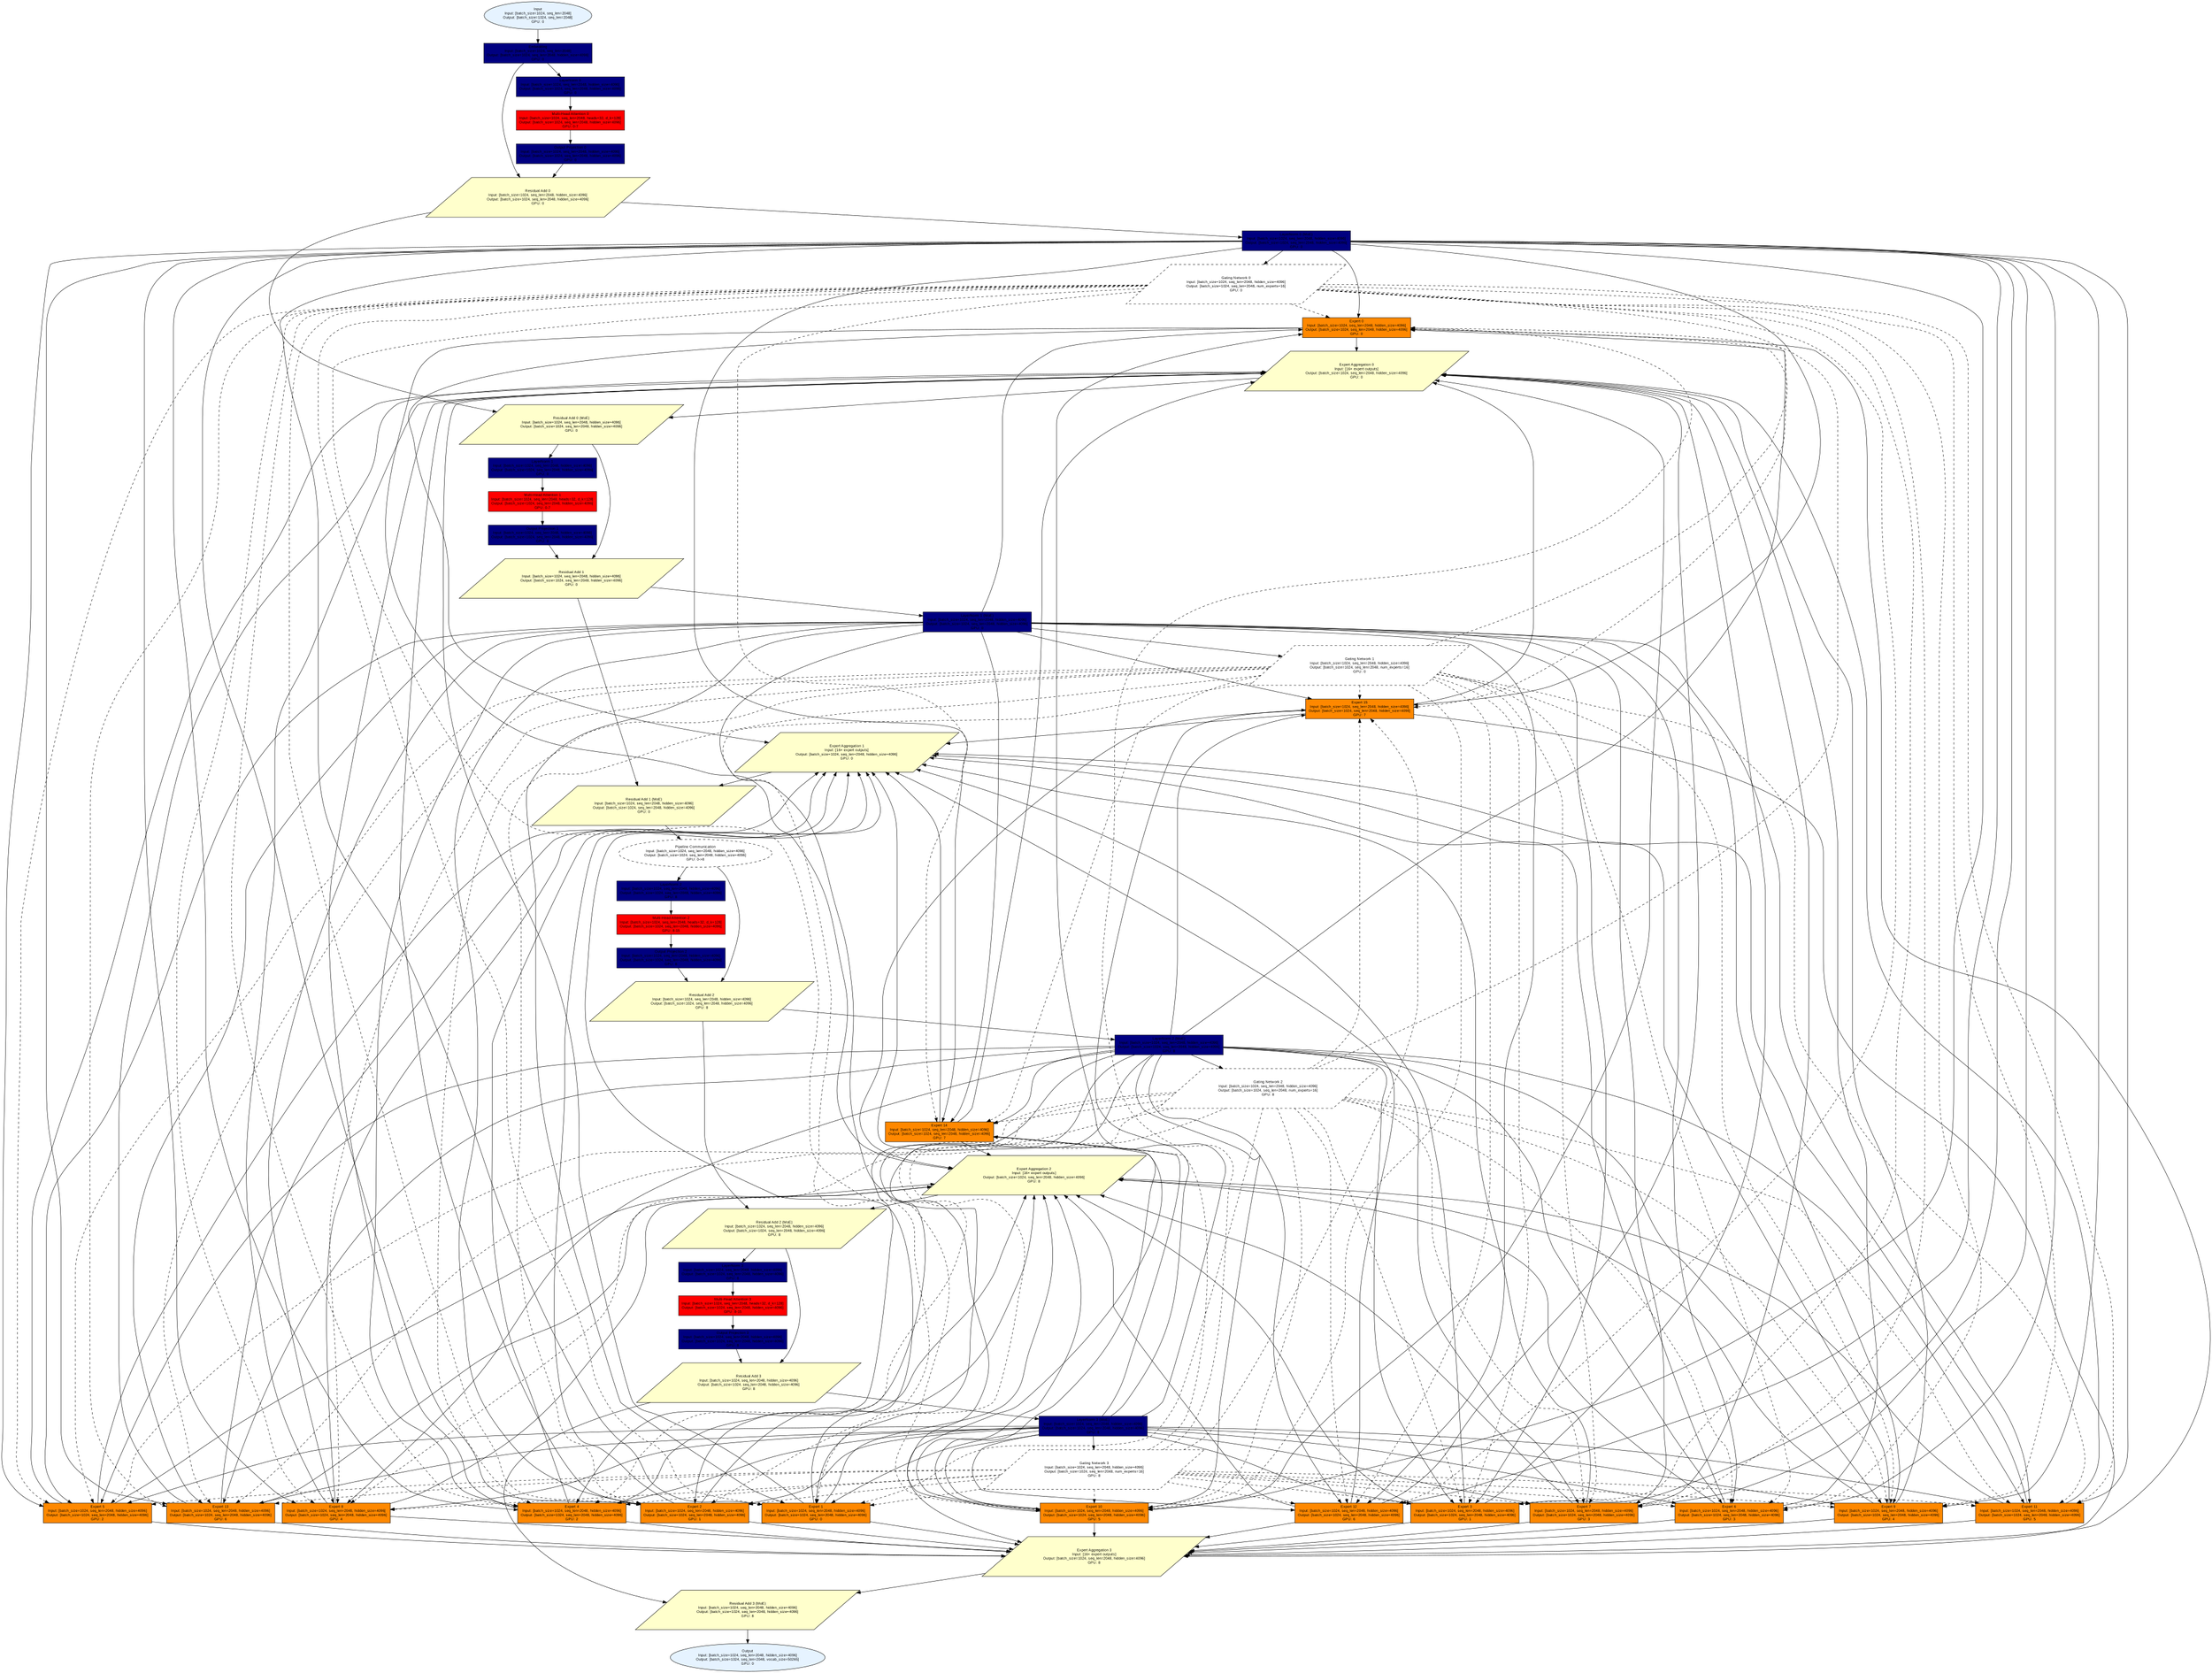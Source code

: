 digraph baseline_hybrid_tp_pp {
    graph [comment="Baseline Hybrid TP=8, PP=2 Complete Model DAG - 16 GPUs", rankdir=TB, size="25,35"]
    node [fontname="Arial", fontsize=10, shape=ellipse, style=filled]
    
    // Input and Output nodes
    input [fillcolor="#e6f3ff", label="Input\nInput: [batch_size=1024, seq_len=2048]\nOutput: [batch_size=1024, seq_len=2048]\nGPU: 0", shape=ellipse]
    output [fillcolor="#e6f3ff", label="Output\nInput: [batch_size=1024, seq_len=2048, hidden_size=4096]\nOutput: [batch_size=1024, seq_len=2048, vocab_size=50265]\nGPU: 0", shape=ellipse]
    
    // Pipeline Stage 0 (GPUs 0-7) - Layers 0 and 1
    embedding [fillcolor="#000080", label="Embedding\nInput: [batch_size=1024, seq_len=2048]\nOutput: [batch_size=1024, seq_len=2048, hidden_size=4096]\nGPU: 0", shape=rectangle]
    
    // Layer 0 - Stage 0
    ln1_0 [fillcolor="#000080", label="LayerNorm 0\nInput: [batch_size=1024, seq_len=2048, hidden_size=4096]\nOutput: [batch_size=1024, seq_len=2048, hidden_size=4096]\nGPU: 0", shape=rectangle]
    attention_0 [fillcolor="#ff0000", label="Multi-Head Attention 0\nInput: [batch_size=1024, seq_len=2048, heads=32, d_k=128]\nOutput: [batch_size=1024, seq_len=2048, hidden_size=4096]\nGPU: 0-7", shape=rectangle]
    out_proj_0 [fillcolor="#000080", label="Output Projection 0\nInput: [batch_size=1024, seq_len=2048, hidden_size=4096]\nOutput: [batch_size=1024, seq_len=2048, hidden_size=4096]\nGPU: 0", shape=rectangle]
    residual1_0 [fillcolor="#ffffcc", label="Residual Add 0\nInput: [batch_size=1024, seq_len=2048, hidden_size=4096]\nOutput: [batch_size=1024, seq_len=2048, hidden_size=4096]\nGPU: 0", shape=parallelogram]
    
    // MoE Layer 0 - Stage 0
    ln2_0 [fillcolor="#000080", label="LayerNorm 0 (MoE)\nInput: [batch_size=1024, seq_len=2048, hidden_size=4096]\nOutput: [batch_size=1024, seq_len=2048, hidden_size=4096]\nGPU: 0", shape=rectangle]
    gate_0 [fillcolor="#00ff00", label="Gating Network 0\nInput: [batch_size=1024, seq_len=2048, hidden_size=4096]\nOutput: [batch_size=1024, seq_len=2048, num_experts=16]\nGPU: 0", shape=parallelogram, style=dashed]
    expert_agg_0 [fillcolor="#ffffcc", label="Expert Aggregation 0\nInput: [16× expert outputs]\nOutput: [batch_size=1024, seq_len=2048, hidden_size=4096]\nGPU: 0", shape=parallelogram]
    residual2_0 [fillcolor="#ffffcc", label="Residual Add 0 (MoE)\nInput: [batch_size=1024, seq_len=2048, hidden_size=4096]\nOutput: [batch_size=1024, seq_len=2048, hidden_size=4096]\nGPU: 0", shape=parallelogram]
    
    // Layer 1 - Stage 0
    ln1_1 [fillcolor="#000080", label="LayerNorm 1\nInput: [batch_size=1024, seq_len=2048, hidden_size=4096]\nOutput: [batch_size=1024, seq_len=2048, hidden_size=4096]\nGPU: 0", shape=rectangle]
    attention_1 [fillcolor="#ff0000", label="Multi-Head Attention 1\nInput: [batch_size=1024, seq_len=2048, heads=32, d_k=128]\nOutput: [batch_size=1024, seq_len=2048, hidden_size=4096]\nGPU: 0-7", shape=rectangle]
    out_proj_1 [fillcolor="#000080", label="Output Projection 1\nInput: [batch_size=1024, seq_len=2048, hidden_size=4096]\nOutput: [batch_size=1024, seq_len=2048, hidden_size=4096]\nGPU: 0", shape=rectangle]
    residual1_1 [fillcolor="#ffffcc", label="Residual Add 1\nInput: [batch_size=1024, seq_len=2048, hidden_size=4096]\nOutput: [batch_size=1024, seq_len=2048, hidden_size=4096]\nGPU: 0", shape=parallelogram]
    
    // MoE Layer 1 - Stage 0
    ln2_1 [fillcolor="#000080", label="LayerNorm 1 (MoE)\nInput: [batch_size=1024, seq_len=2048, hidden_size=4096]\nOutput: [batch_size=1024, seq_len=2048, hidden_size=4096]\nGPU: 0", shape=rectangle]
    gate_1 [fillcolor="#00ff00", label="Gating Network 1\nInput: [batch_size=1024, seq_len=2048, hidden_size=4096]\nOutput: [batch_size=1024, seq_len=2048, num_experts=16]\nGPU: 0", shape=parallelogram, style=dashed]
    expert_agg_1 [fillcolor="#ffffcc", label="Expert Aggregation 1\nInput: [16× expert outputs]\nOutput: [batch_size=1024, seq_len=2048, hidden_size=4096]\nGPU: 0", shape=parallelogram]
    residual2_1 [fillcolor="#ffffcc", label="Residual Add 1 (MoE)\nInput: [batch_size=1024, seq_len=2048, hidden_size=4096]\nOutput: [batch_size=1024, seq_len=2048, hidden_size=4096]\nGPU: 0", shape=parallelogram]
    
    // Pipeline communication
    pipeline_comm [fillcolor="#ff00ff", label="Pipeline Communication\nInput: [batch_size=1024, seq_len=2048, hidden_size=4096]\nOutput: [batch_size=1024, seq_len=2048, hidden_size=4096]\nGPU: 0->8", shape=ellipse, style=dashed]
    
    // Layer 2 - Stage 1
    ln1_2 [fillcolor="#000080", label="LayerNorm 2\nInput: [batch_size=1024, seq_len=2048, hidden_size=4096]\nOutput: [batch_size=1024, seq_len=2048, hidden_size=4096]\nGPU: 8", shape=rectangle]
    attention_2 [fillcolor="#ff0000", label="Multi-Head Attention 2\nInput: [batch_size=1024, seq_len=2048, heads=32, d_k=128]\nOutput: [batch_size=1024, seq_len=2048, hidden_size=4096]\nGPU: 8-15", shape=rectangle]
    out_proj_2 [fillcolor="#000080", label="Output Projection 2\nInput: [batch_size=1024, seq_len=2048, hidden_size=4096]\nOutput: [batch_size=1024, seq_len=2048, hidden_size=4096]\nGPU: 8", shape=rectangle]
    residual1_2 [fillcolor="#ffffcc", label="Residual Add 2\nInput: [batch_size=1024, seq_len=2048, hidden_size=4096]\nOutput: [batch_size=1024, seq_len=2048, hidden_size=4096]\nGPU: 8", shape=parallelogram]
    
    // MoE Layer 2 - Stage 1
    ln2_2 [fillcolor="#000080", label="LayerNorm 2 (MoE)\nInput: [batch_size=1024, seq_len=2048, hidden_size=4096]\nOutput: [batch_size=1024, seq_len=2048, hidden_size=4096]\nGPU: 8", shape=rectangle]
    gate_2 [fillcolor="#00ff00", label="Gating Network 2\nInput: [batch_size=1024, seq_len=2048, hidden_size=4096]\nOutput: [batch_size=1024, seq_len=2048, num_experts=16]\nGPU: 8", shape=parallelogram, style=dashed]
    expert_agg_2 [fillcolor="#ffffcc", label="Expert Aggregation 2\nInput: [16× expert outputs]\nOutput: [batch_size=1024, seq_len=2048, hidden_size=4096]\nGPU: 8", shape=parallelogram]
    residual2_2 [fillcolor="#ffffcc", label="Residual Add 2 (MoE)\nInput: [batch_size=1024, seq_len=2048, hidden_size=4096]\nOutput: [batch_size=1024, seq_len=2048, hidden_size=4096]\nGPU: 8", shape=parallelogram]
    
    // Layer 3 - Stage 1
    ln1_3 [fillcolor="#000080", label="LayerNorm 3\nInput: [batch_size=1024, seq_len=2048, hidden_size=4096]\nOutput: [batch_size=1024, seq_len=2048, hidden_size=4096]\nGPU: 8", shape=rectangle]
    attention_3 [fillcolor="#ff0000", label="Multi-Head Attention 3\nInput: [batch_size=1024, seq_len=2048, heads=32, d_k=128]\nOutput: [batch_size=1024, seq_len=2048, hidden_size=4096]\nGPU: 8-15", shape=rectangle]
    out_proj_3 [fillcolor="#000080", label="Output Projection 3\nInput: [batch_size=1024, seq_len=2048, hidden_size=4096]\nOutput: [batch_size=1024, seq_len=2048, hidden_size=4096]\nGPU: 8", shape=rectangle]
    residual1_3 [fillcolor="#ffffcc", label="Residual Add 3\nInput: [batch_size=1024, seq_len=2048, hidden_size=4096]\nOutput: [batch_size=1024, seq_len=2048, hidden_size=4096]\nGPU: 8", shape=parallelogram]
    
    // MoE Layer 3 - Stage 1
    ln2_3 [fillcolor="#000080", label="LayerNorm 3 (MoE)\nInput: [batch_size=1024, seq_len=2048, hidden_size=4096]\nOutput: [batch_size=1024, seq_len=2048, hidden_size=4096]\nGPU: 8", shape=rectangle]
    gate_3 [fillcolor="#00ff00", label="Gating Network 3\nInput: [batch_size=1024, seq_len=2048, hidden_size=4096]\nOutput: [batch_size=1024, seq_len=2048, num_experts=16]\nGPU: 8", shape=parallelogram, style=dashed]
    expert_agg_3 [fillcolor="#ffffcc", label="Expert Aggregation 3\nInput: [16× expert outputs]\nOutput: [batch_size=1024, seq_len=2048, hidden_size=4096]\nGPU: 8", shape=parallelogram]
    residual2_3 [fillcolor="#ffffcc", label="Residual Add 3 (MoE)\nInput: [batch_size=1024, seq_len=2048, hidden_size=4096]\nOutput: [batch_size=1024, seq_len=2048, hidden_size=4096]\nGPU: 8", shape=parallelogram]
    
    // Expert nodes for all layers
    exp_0 [fillcolor="#ff8800", label="Expert 0\nInput: [batch_size=1024, seq_len=2048, hidden_size=4096]\nOutput: [batch_size=1024, seq_len=2048, hidden_size=4096]\nGPU: 0", shape=rectangle]
    exp_1 [fillcolor="#ff8800", label="Expert 1\nInput: [batch_size=1024, seq_len=2048, hidden_size=4096]\nOutput: [batch_size=1024, seq_len=2048, hidden_size=4096]\nGPU: 0", shape=rectangle]
    exp_2 [fillcolor="#ff8800", label="Expert 2\nInput: [batch_size=1024, seq_len=2048, hidden_size=4096]\nOutput: [batch_size=1024, seq_len=2048, hidden_size=4096]\nGPU: 1", shape=rectangle]
    exp_3 [fillcolor="#ff8800", label="Expert 3\nInput: [batch_size=1024, seq_len=2048, hidden_size=4096]\nOutput: [batch_size=1024, seq_len=2048, hidden_size=4096]\nGPU: 1", shape=rectangle]
    exp_4 [fillcolor="#ff8800", label="Expert 4\nInput: [batch_size=1024, seq_len=2048, hidden_size=4096]\nOutput: [batch_size=1024, seq_len=2048, hidden_size=4096]\nGPU: 2", shape=rectangle]
    exp_5 [fillcolor="#ff8800", label="Expert 5\nInput: [batch_size=1024, seq_len=2048, hidden_size=4096]\nOutput: [batch_size=1024, seq_len=2048, hidden_size=4096]\nGPU: 2", shape=rectangle]
    exp_6 [fillcolor="#ff8800", label="Expert 6\nInput: [batch_size=1024, seq_len=2048, hidden_size=4096]\nOutput: [batch_size=1024, seq_len=2048, hidden_size=4096]\nGPU: 3", shape=rectangle]
    exp_7 [fillcolor="#ff8800", label="Expert 7\nInput: [batch_size=1024, seq_len=2048, hidden_size=4096]\nOutput: [batch_size=1024, seq_len=2048, hidden_size=4096]\nGPU: 3", shape=rectangle]
    exp_8 [fillcolor="#ff8800", label="Expert 8\nInput: [batch_size=1024, seq_len=2048, hidden_size=4096]\nOutput: [batch_size=1024, seq_len=2048, hidden_size=4096]\nGPU: 4", shape=rectangle]
    exp_9 [fillcolor="#ff8800", label="Expert 9\nInput: [batch_size=1024, seq_len=2048, hidden_size=4096]\nOutput: [batch_size=1024, seq_len=2048, hidden_size=4096]\nGPU: 4", shape=rectangle]
    exp_10 [fillcolor="#ff8800", label="Expert 10\nInput: [batch_size=1024, seq_len=2048, hidden_size=4096]\nOutput: [batch_size=1024, seq_len=2048, hidden_size=4096]\nGPU: 5", shape=rectangle]
    exp_11 [fillcolor="#ff8800", label="Expert 11\nInput: [batch_size=1024, seq_len=2048, hidden_size=4096]\nOutput: [batch_size=1024, seq_len=2048, hidden_size=4096]\nGPU: 5", shape=rectangle]
    exp_12 [fillcolor="#ff8800", label="Expert 12\nInput: [batch_size=1024, seq_len=2048, hidden_size=4096]\nOutput: [batch_size=1024, seq_len=2048, hidden_size=4096]\nGPU: 6", shape=rectangle]
    exp_13 [fillcolor="#ff8800", label="Expert 13\nInput: [batch_size=1024, seq_len=2048, hidden_size=4096]\nOutput: [batch_size=1024, seq_len=2048, hidden_size=4096]\nGPU: 6", shape=rectangle]
    exp_14 [fillcolor="#ff8800", label="Expert 14\nInput: [batch_size=1024, seq_len=2048, hidden_size=4096]\nOutput: [batch_size=1024, seq_len=2048, hidden_size=4096]\nGPU: 7", shape=rectangle]
    exp_15 [fillcolor="#ff8800", label="Expert 15\nInput: [batch_size=1024, seq_len=2048, hidden_size=4096]\nOutput: [batch_size=1024, seq_len=2048, hidden_size=4096]\nGPU: 7", shape=rectangle]
    
    // Edges - Complete flow
    input -> embedding
    
    // Stage 0 flow
    embedding -> ln1_0
    ln1_0 -> attention_0
    attention_0 -> out_proj_0
    out_proj_0 -> residual1_0
    embedding -> residual1_0
    residual1_0 -> ln2_0
    
    // Stage 0 MoE flow
    ln2_0 -> gate_0
    ln2_0 -> exp_0
    ln2_0 -> exp_1
    ln2_0 -> exp_2
    ln2_0 -> exp_3
    ln2_0 -> exp_4
    ln2_0 -> exp_5
    ln2_0 -> exp_6
    ln2_0 -> exp_7
    ln2_0 -> exp_8
    ln2_0 -> exp_9
    ln2_0 -> exp_10
    ln2_0 -> exp_11
    ln2_0 -> exp_12
    ln2_0 -> exp_13
    ln2_0 -> exp_14
    ln2_0 -> exp_15
    
    gate_0 -> exp_0 [style=dashed]
    gate_0 -> exp_1 [style=dashed]
    gate_0 -> exp_2 [style=dashed]
    gate_0 -> exp_3 [style=dashed]
    gate_0 -> exp_4 [style=dashed]
    gate_0 -> exp_5 [style=dashed]
    gate_0 -> exp_6 [style=dashed]
    gate_0 -> exp_7 [style=dashed]
    gate_0 -> exp_8 [style=dashed]
    gate_0 -> exp_9 [style=dashed]
    gate_0 -> exp_10 [style=dashed]
    gate_0 -> exp_11 [style=dashed]
    gate_0 -> exp_12 [style=dashed]
    gate_0 -> exp_13 [style=dashed]
    gate_0 -> exp_14 [style=dashed]
    gate_0 -> exp_15 [style=dashed]
    
    exp_0 -> expert_agg_0
    exp_1 -> expert_agg_0
    exp_2 -> expert_agg_0
    exp_3 -> expert_agg_0
    exp_4 -> expert_agg_0
    exp_5 -> expert_agg_0
    exp_6 -> expert_agg_0
    exp_7 -> expert_agg_0
    exp_8 -> expert_agg_0
    exp_9 -> expert_agg_0
    exp_10 -> expert_agg_0
    exp_11 -> expert_agg_0
    exp_12 -> expert_agg_0
    exp_13 -> expert_agg_0
    exp_14 -> expert_agg_0
    exp_15 -> expert_agg_0
    
    expert_agg_0 -> residual2_0
    residual1_0 -> residual2_0
    residual2_0 -> ln1_1
    
    // Layer 1 - Stage 0
    ln1_1 -> attention_1
    attention_1 -> out_proj_1
    out_proj_1 -> residual1_1
    residual2_0 -> residual1_1
    residual1_1 -> ln2_1
    
    ln2_1 -> gate_1
    ln2_1 -> exp_0
    ln2_1 -> exp_1
    ln2_1 -> exp_2
    ln2_1 -> exp_3
    ln2_1 -> exp_4
    ln2_1 -> exp_5
    ln2_1 -> exp_6
    ln2_1 -> exp_7
    ln2_1 -> exp_8
    ln2_1 -> exp_9
    ln2_1 -> exp_10
    ln2_1 -> exp_11
    ln2_1 -> exp_12
    ln2_1 -> exp_13
    ln2_1 -> exp_14
    ln2_1 -> exp_15
    
    gate_1 -> exp_0 [style=dashed]
    gate_1 -> exp_1 [style=dashed]
    gate_1 -> exp_2 [style=dashed]
    gate_1 -> exp_3 [style=dashed]
    gate_1 -> exp_4 [style=dashed]
    gate_1 -> exp_5 [style=dashed]
    gate_1 -> exp_6 [style=dashed]
    gate_1 -> exp_7 [style=dashed]
    gate_1 -> exp_8 [style=dashed]
    gate_1 -> exp_9 [style=dashed]
    gate_1 -> exp_10 [style=dashed]
    gate_1 -> exp_11 [style=dashed]
    gate_1 -> exp_12 [style=dashed]
    gate_1 -> exp_13 [style=dashed]
    gate_1 -> exp_14 [style=dashed]
    gate_1 -> exp_15 [style=dashed]
    
    exp_0 -> expert_agg_1
    exp_1 -> expert_agg_1
    exp_2 -> expert_agg_1
    exp_3 -> expert_agg_1
    exp_4 -> expert_agg_1
    exp_5 -> expert_agg_1
    exp_6 -> expert_agg_1
    exp_7 -> expert_agg_1
    exp_8 -> expert_agg_1
    exp_9 -> expert_agg_1
    exp_10 -> expert_agg_1
    exp_11 -> expert_agg_1
    exp_12 -> expert_agg_1
    exp_13 -> expert_agg_1
    exp_14 -> expert_agg_1
    exp_15 -> expert_agg_1
    
    expert_agg_1 -> residual2_1
    residual1_1 -> residual2_1
    residual2_1 -> pipeline_comm
    
    // Stage 1 flow
    pipeline_comm -> ln1_2
    ln1_2 -> attention_2
    attention_2 -> out_proj_2
    out_proj_2 -> residual1_2
    pipeline_comm -> residual1_2
    residual1_2 -> ln2_2
    
    ln2_2 -> gate_2
    ln2_2 -> exp_0
    ln2_2 -> exp_1
    ln2_2 -> exp_2
    ln2_2 -> exp_3
    ln2_2 -> exp_4
    ln2_2 -> exp_5
    ln2_2 -> exp_6
    ln2_2 -> exp_7
    ln2_2 -> exp_8
    ln2_2 -> exp_9
    ln2_2 -> exp_10
    ln2_2 -> exp_11
    ln2_2 -> exp_12
    ln2_2 -> exp_13
    ln2_2 -> exp_14
    ln2_2 -> exp_15
    
    gate_2 -> exp_0 [style=dashed]
    gate_2 -> exp_1 [style=dashed]
    gate_2 -> exp_2 [style=dashed]
    gate_2 -> exp_3 [style=dashed]
    gate_2 -> exp_4 [style=dashed]
    gate_2 -> exp_5 [style=dashed]
    gate_2 -> exp_6 [style=dashed]
    gate_2 -> exp_7 [style=dashed]
    gate_2 -> exp_8 [style=dashed]
    gate_2 -> exp_9 [style=dashed]
    gate_2 -> exp_10 [style=dashed]
    gate_2 -> exp_11 [style=dashed]
    gate_2 -> exp_12 [style=dashed]
    gate_2 -> exp_13 [style=dashed]
    gate_2 -> exp_14 [style=dashed]
    gate_2 -> exp_15 [style=dashed]
    
    exp_0 -> expert_agg_2
    exp_1 -> expert_agg_2
    exp_2 -> expert_agg_2
    exp_3 -> expert_agg_2
    exp_4 -> expert_agg_2
    exp_5 -> expert_agg_2
    exp_6 -> expert_agg_2
    exp_7 -> expert_agg_2
    exp_8 -> expert_agg_2
    exp_9 -> expert_agg_2
    exp_10 -> expert_agg_2
    exp_11 -> expert_agg_2
    exp_12 -> expert_agg_2
    exp_13 -> expert_agg_2
    exp_14 -> expert_agg_2
    exp_15 -> expert_agg_2
    
    expert_agg_2 -> residual2_2
    residual1_2 -> residual2_2
    residual2_2 -> ln1_3
    
    // Layer 3 - Stage 1
    ln1_3 -> attention_3
    attention_3 -> out_proj_3
    out_proj_3 -> residual1_3
    residual2_2 -> residual1_3
    residual1_3 -> ln2_3
    
    ln2_3 -> gate_3
    ln2_3 -> exp_0
    ln2_3 -> exp_1
    ln2_3 -> exp_2
    ln2_3 -> exp_3
    ln2_3 -> exp_4
    ln2_3 -> exp_5
    ln2_3 -> exp_6
    ln2_3 -> exp_7
    ln2_3 -> exp_8
    ln2_3 -> exp_9
    ln2_3 -> exp_10
    ln2_3 -> exp_11
    ln2_3 -> exp_12
    ln2_3 -> exp_13
    ln2_3 -> exp_14
    ln2_3 -> exp_15
    
    gate_3 -> exp_0 [style=dashed]
    gate_3 -> exp_1 [style=dashed]
    gate_3 -> exp_2 [style=dashed]
    gate_3 -> exp_3 [style=dashed]
    gate_3 -> exp_4 [style=dashed]
    gate_3 -> exp_5 [style=dashed]
    gate_3 -> exp_6 [style=dashed]
    gate_3 -> exp_7 [style=dashed]
    gate_3 -> exp_8 [style=dashed]
    gate_3 -> exp_9 [style=dashed]
    gate_3 -> exp_10 [style=dashed]
    gate_3 -> exp_11 [style=dashed]
    gate_3 -> exp_12 [style=dashed]
    gate_3 -> exp_13 [style=dashed]
    gate_3 -> exp_14 [style=dashed]
    gate_3 -> exp_15 [style=dashed]
    
    exp_0 -> expert_agg_3
    exp_1 -> expert_agg_3
    exp_2 -> expert_agg_3
    exp_3 -> expert_agg_3
    exp_4 -> expert_agg_3
    exp_5 -> expert_agg_3
    exp_6 -> expert_agg_3
    exp_7 -> expert_agg_3
    exp_8 -> expert_agg_3
    exp_9 -> expert_agg_3
    exp_10 -> expert_agg_3
    exp_11 -> expert_agg_3
    exp_12 -> expert_agg_3
    exp_13 -> expert_agg_3
    exp_14 -> expert_agg_3
    exp_15 -> expert_agg_3
    
    expert_agg_3 -> residual2_3
    residual1_3 -> residual2_3
    residual2_3 -> output
}